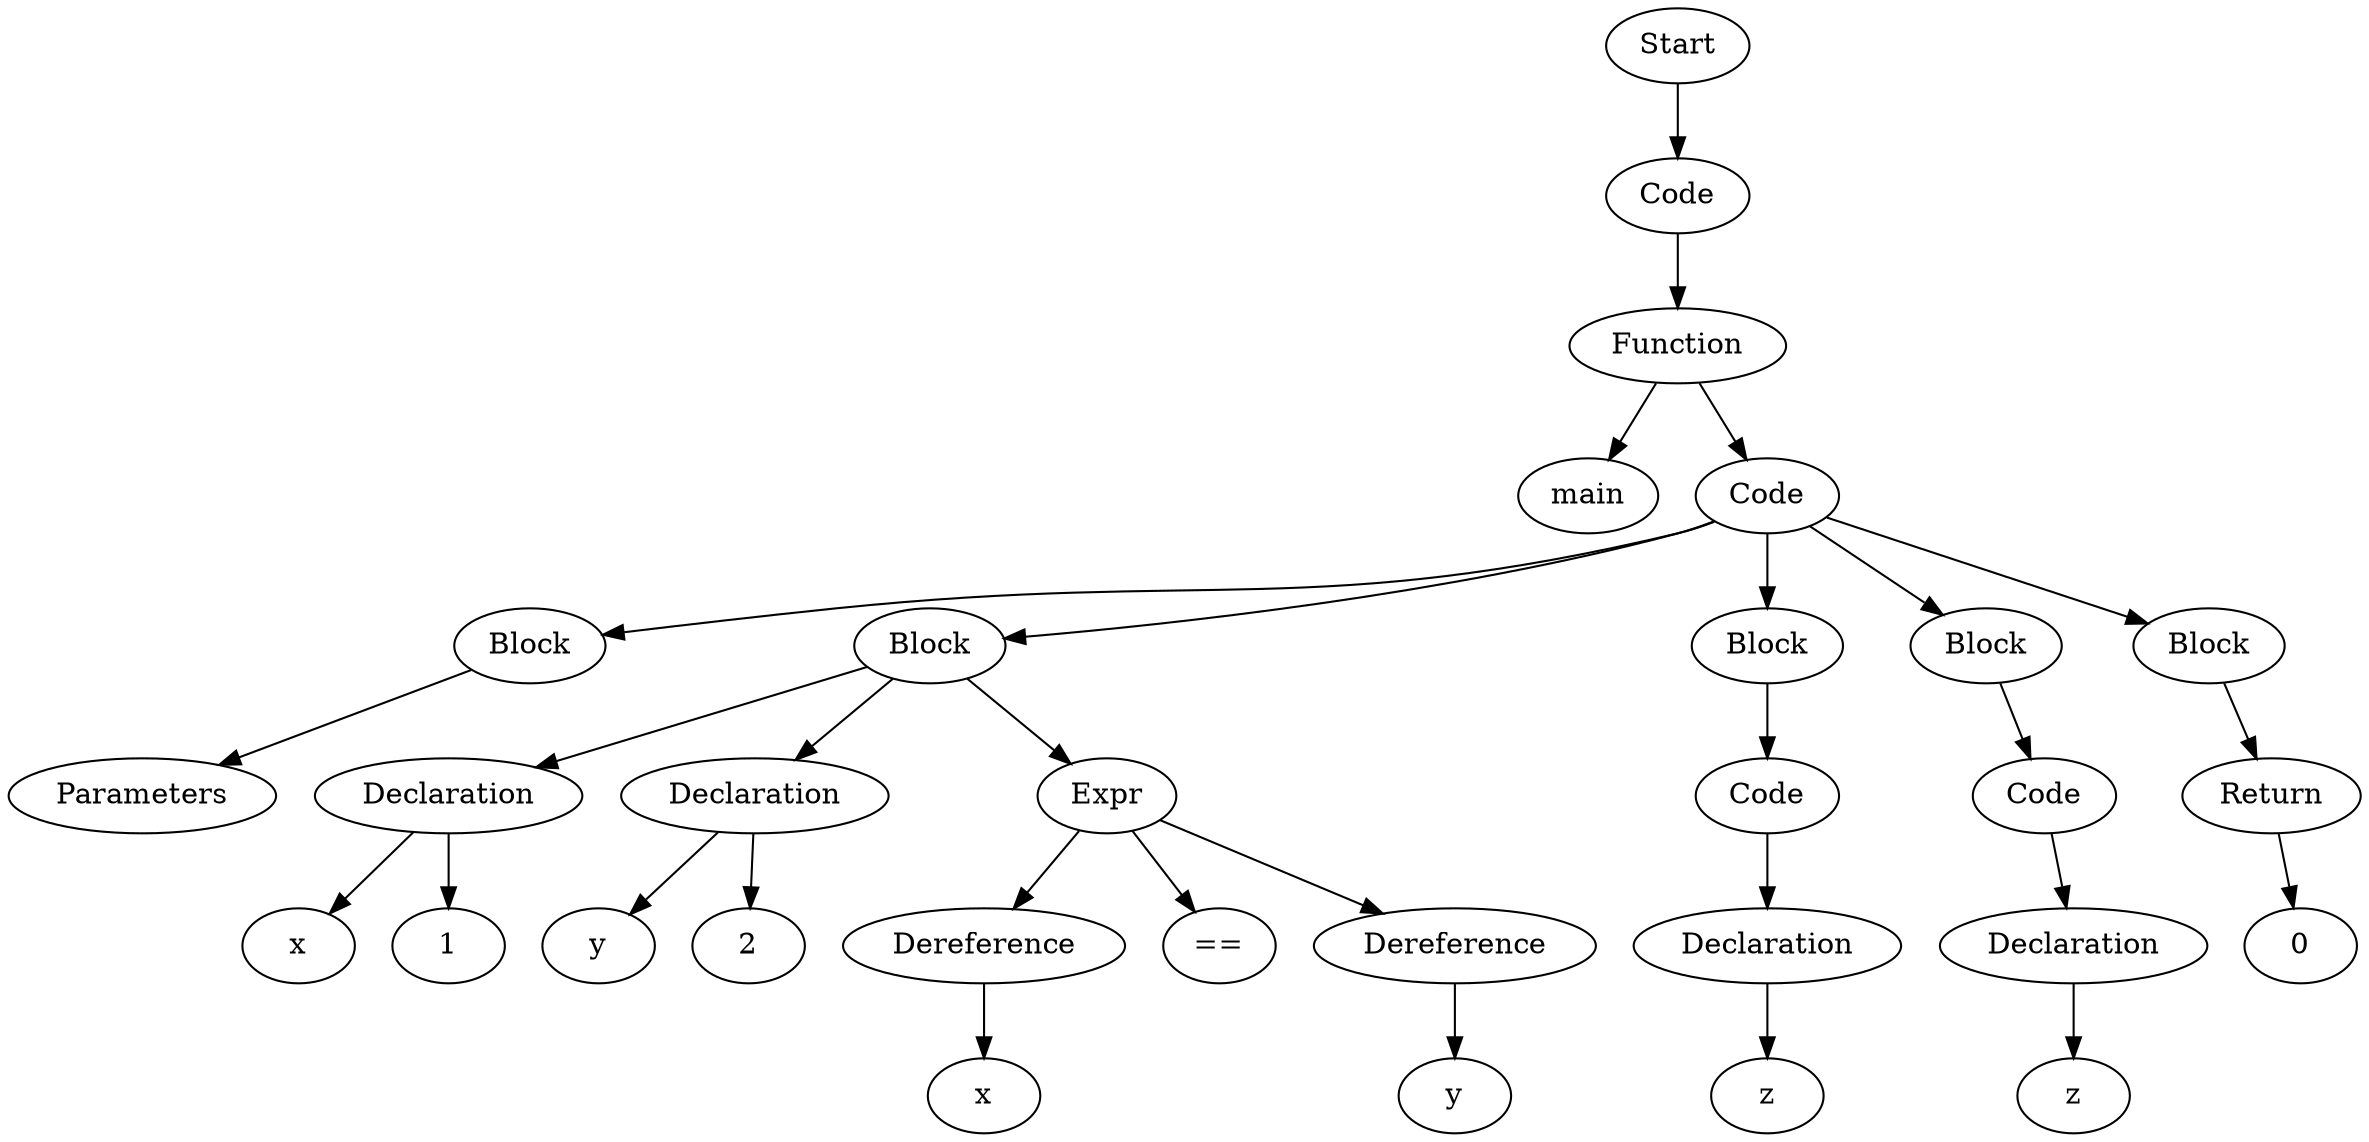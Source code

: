 digraph AST {
  "135951639654848" [label="Start"];
  "135951639654848" -> "135951639649904";
  "135951639649904" [label="Code"];
  "135951639649904" -> "135951639656288";
  "135951639656288" [label="Function"];
  "135951639656288" -> "135951639650672";
  "135951639656288" -> "135951639655760";
  "135951639650672" [label="main"];
  "135951639655760" [label="Code"];
  "135951639655760" -> "135951641579472";
  "135951639655760" -> "135951641583264";
  "135951639655760" -> "135951639645008";
  "135951639655760" -> "135951639650144";
  "135951639655760" -> "135951641575872";
  "135951641579472" [label="Block"];
  "135951641579472" -> "135951639651632";
  "135951639651632" [label="Parameters"];
  "135951641583264" [label="Block"];
  "135951641583264" -> "135951639654512";
  "135951641583264" -> "135951639655712";
  "135951641583264" -> "135951639654176";
  "135951639654512" [label="Declaration"];
  "135951639654512" -> "135951639652016";
  "135951639654512" -> "135951639645296";
  "135951639652016" [label="x"];
  "135951639645296" [label="1"];
  "135951639655712" [label="Declaration"];
  "135951639655712" -> "135951639646688";
  "135951639655712" -> "135951639651584";
  "135951639646688" [label="y"];
  "135951639651584" [label="2"];
  "135951639654176" [label="Expr"];
  "135951639654176" -> "135951639655232";
  "135951639654176" -> "135951639648848";
  "135951639654176" -> "135951639656336";
  "135951639655232" [label="Dereference"];
  "135951639655232" -> "135951639648944";
  "135951639648944" [label="x"];
  "135951639648848" [label="=="];
  "135951639656336" [label="Dereference"];
  "135951639656336" -> "135951639654800";
  "135951639654800" [label="y"];
  "135951639645008" [label="Block"];
  "135951639645008" -> "135951639653936";
  "135951639653936" [label="Code"];
  "135951639653936" -> "135951639649088";
  "135951639649088" [label="Declaration"];
  "135951639649088" -> "135951639656624";
  "135951639656624" [label="z"];
  "135951639650144" [label="Block"];
  "135951639650144" -> "135951639655472";
  "135951639655472" [label="Code"];
  "135951639655472" -> "135951639645056";
  "135951639645056" [label="Declaration"];
  "135951639645056" -> "135951639650048";
  "135951639650048" [label="z"];
  "135951641575872" [label="Block"];
  "135951641575872" -> "135951639642608";
  "135951639642608" [label="Return"];
  "135951639642608" -> "135951639643472";
  "135951639643472" [label="0"];
}
